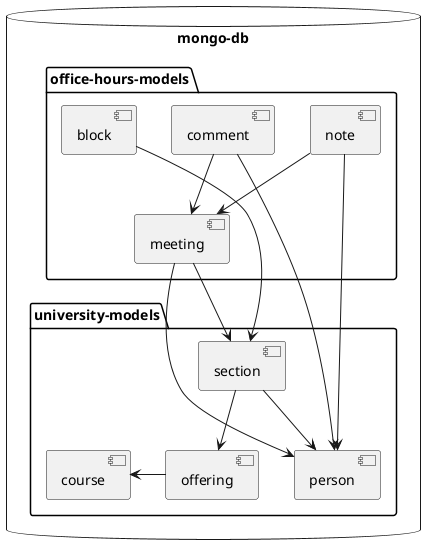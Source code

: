 @startuml overall

database "mongo-db" {

    package "university-models" {
        [course]
        [offering]
        [section]
        [person]
    }
    package "office-hours-models" {
        [meeting]
        [block]
        [comment]
        [note]
    }
}

[offering] -left-> [course]
[section] --> [offering]
[section] --> [person]

[meeting] --> [person]
[meeting] --> [section]
[comment] --> [person]
[comment] --> [meeting]
[note] --> [person]
[note] --> [meeting]
[block] --> [section]

@enduml